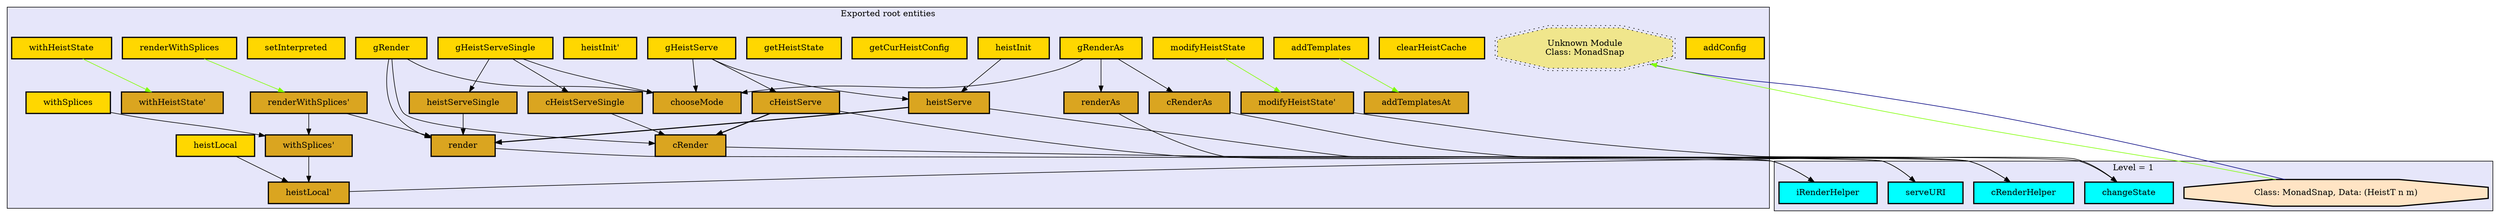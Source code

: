 digraph "Levels within Snap.Snaplet.HeistNoClass" {
    node [margin="0.4,0.1"
         ,style=filled];
    subgraph cluster_0 {
        graph [label="Exported root entities"
              ,style=filled
              ,fillcolor=lavender];
        1 [label=addConfig
          ,shape=box
          ,fillcolor=gold
          ,style="filled,bold"];
        2 [label=addTemplates
          ,shape=box
          ,fillcolor=gold
          ,style="filled,bold"];
        3 [label=addTemplatesAt
          ,shape=box
          ,fillcolor=goldenrod
          ,style="filled,bold"];
        4 [label=cHeistServe
          ,shape=box
          ,fillcolor=goldenrod
          ,style="filled,bold"];
        5 [label=cHeistServeSingle
          ,shape=box
          ,fillcolor=goldenrod
          ,style="filled,bold"];
        6 [label=cRender
          ,shape=box
          ,fillcolor=goldenrod
          ,style="filled,bold"];
        7 [label=cRenderAs
          ,shape=box
          ,fillcolor=goldenrod
          ,style="filled,bold"];
        10 [label=chooseMode
           ,shape=box
           ,fillcolor=goldenrod
           ,style="filled,bold"];
        11 [label=clearHeistCache
           ,shape=box
           ,fillcolor=gold
           ,style="filled,bold"];
        12 [label=gHeistServe
           ,shape=box
           ,fillcolor=gold
           ,style="filled,bold"];
        13 [label=gHeistServeSingle
           ,shape=box
           ,fillcolor=gold
           ,style="filled,bold"];
        14 [label=gRender
           ,shape=box
           ,fillcolor=gold
           ,style="filled,bold"];
        15 [label=gRenderAs
           ,shape=box
           ,fillcolor=gold
           ,style="filled,bold"];
        16 [label=getCurHeistConfig
           ,shape=box
           ,fillcolor=gold
           ,style="filled,bold"];
        17 [label=getHeistState
           ,shape=box
           ,fillcolor=gold
           ,style="filled,bold"];
        18 [label=heistInit
           ,shape=box
           ,fillcolor=gold
           ,style="filled,bold"];
        19 [label="heistInit'"
           ,shape=box
           ,fillcolor=gold
           ,style="filled,bold"];
        20 [label=heistLocal
           ,shape=box
           ,fillcolor=gold
           ,style="filled,bold"];
        21 [label="heistLocal'"
           ,shape=box
           ,fillcolor=goldenrod
           ,style="filled,bold"];
        22 [label=heistServe
           ,shape=box
           ,fillcolor=goldenrod
           ,style="filled,bold"];
        23 [label=heistServeSingle
           ,shape=box
           ,fillcolor=goldenrod
           ,style="filled,bold"];
        26 [label=modifyHeistState
           ,shape=box
           ,fillcolor=gold
           ,style="filled,bold"];
        27 [label="modifyHeistState'"
           ,shape=box
           ,fillcolor=goldenrod
           ,style="filled,bold"];
        28 [label=render
           ,shape=box
           ,fillcolor=goldenrod
           ,style="filled,bold"];
        29 [label=renderAs
           ,shape=box
           ,fillcolor=goldenrod
           ,style="filled,bold"];
        30 [label=renderWithSplices
           ,shape=box
           ,fillcolor=gold
           ,style="filled,bold"];
        31 [label="renderWithSplices'"
           ,shape=box
           ,fillcolor=goldenrod
           ,style="filled,bold"];
        33 [label=setInterpreted
           ,shape=box
           ,fillcolor=gold
           ,style="filled,bold"];
        34 [label=withHeistState
           ,shape=box
           ,fillcolor=gold
           ,style="filled,bold"];
        35 [label="withHeistState'"
           ,shape=box
           ,fillcolor=goldenrod
           ,style="filled,bold"];
        36 [label=withSplices
           ,shape=box
           ,fillcolor=gold
           ,style="filled,bold"];
        37 [label="withSplices'"
           ,shape=box
           ,fillcolor=goldenrod
           ,style="filled,bold"];
        38 [label="Unknown Module\nClass: MonadSnap"
           ,shape=doubleoctagon
           ,fillcolor=khaki
           ,style="filled,dotted"];
    }
    subgraph cluster_1 {
        graph [label="Level = 1"
              ,style=filled
              ,fillcolor=lavender];
        8 [label=cRenderHelper
          ,shape=box
          ,fillcolor=cyan
          ,style="filled,bold"];
        9 [label=changeState
          ,shape=box
          ,fillcolor=cyan
          ,style="filled,bold"];
        24 [label=iRenderHelper
           ,shape=box
           ,fillcolor=cyan
           ,style="filled,bold"];
        25 [label="Class: MonadSnap, Data: (HeistT n m)"
           ,shape=octagon
           ,fillcolor=bisque
           ,style="filled,bold"];
        32 [label=serveURI
           ,shape=box
           ,fillcolor=cyan
           ,style="filled,bold"];
    }
    2 -> 3 [penwidth=1
           ,color=chartreuse];
    4 -> 6 [penwidth=1.6931471805599454
           ,color=black];
    4 -> 32 [penwidth=1
            ,color=black];
    5 -> 6 [penwidth=1,color=black];
    6 -> 8 [penwidth=1,color=black];
    7 -> 8 [penwidth=1,color=black];
    12 -> 4 [penwidth=1
            ,color=black];
    12 -> 10 [penwidth=1
             ,color=black];
    12 -> 22 [penwidth=1
             ,color=black];
    13 -> 5 [penwidth=1
            ,color=black];
    13 -> 10 [penwidth=1
             ,color=black];
    13 -> 23 [penwidth=1
             ,color=black];
    14 -> 6 [penwidth=1
            ,color=black];
    14 -> 10 [penwidth=1
             ,color=black];
    14 -> 28 [penwidth=1
             ,color=black];
    15 -> 7 [penwidth=1
            ,color=black];
    15 -> 10 [penwidth=1
             ,color=black];
    15 -> 29 [penwidth=1
             ,color=black];
    18 -> 22 [penwidth=1
             ,color=black];
    20 -> 21 [penwidth=1
             ,color=black];
    21 -> 9 [penwidth=1
            ,color=black];
    22 -> 28 [penwidth=1.6931471805599454
             ,color=black];
    22 -> 32 [penwidth=1
             ,color=black];
    23 -> 28 [penwidth=1
             ,color=black];
    25 -> 38 [penwidth=1
             ,color=chartreuse];
    26 -> 27 [penwidth=1
             ,color=chartreuse];
    27 -> 9 [penwidth=1
            ,color=black];
    28 -> 24 [penwidth=1
             ,color=black];
    29 -> 24 [penwidth=1
             ,color=black];
    30 -> 31 [penwidth=1
             ,color=chartreuse];
    31 -> 28 [penwidth=1
             ,color=black];
    31 -> 37 [penwidth=1
             ,color=black];
    34 -> 35 [penwidth=1
             ,color=chartreuse];
    36 -> 37 [penwidth=1
             ,color=black];
    37 -> 21 [penwidth=1
             ,color=black];
    38 -> 25 [penwidth=1
             ,color=navy
             ,dir=none];
}
